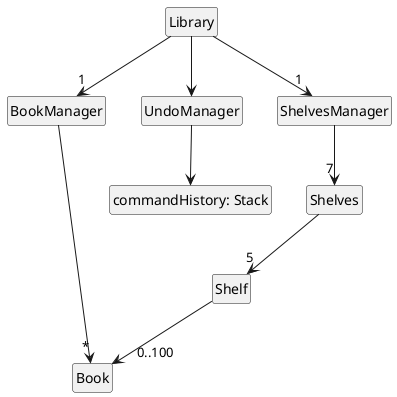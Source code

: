 @startuml
skinparam classAttributeIconSize 0
hide circle
hide method
hide field


Library -->"1" BookManager
Library --> UndoManager
Library -->"1" ShelvesManager

ShelvesManager -->"7" Shelves
Shelves --> "5" Shelf
Shelf -->"     0..100" Book

BookManager ----> "*" Book
UndoManager --> "commandHistory: Stack"

@enduml
